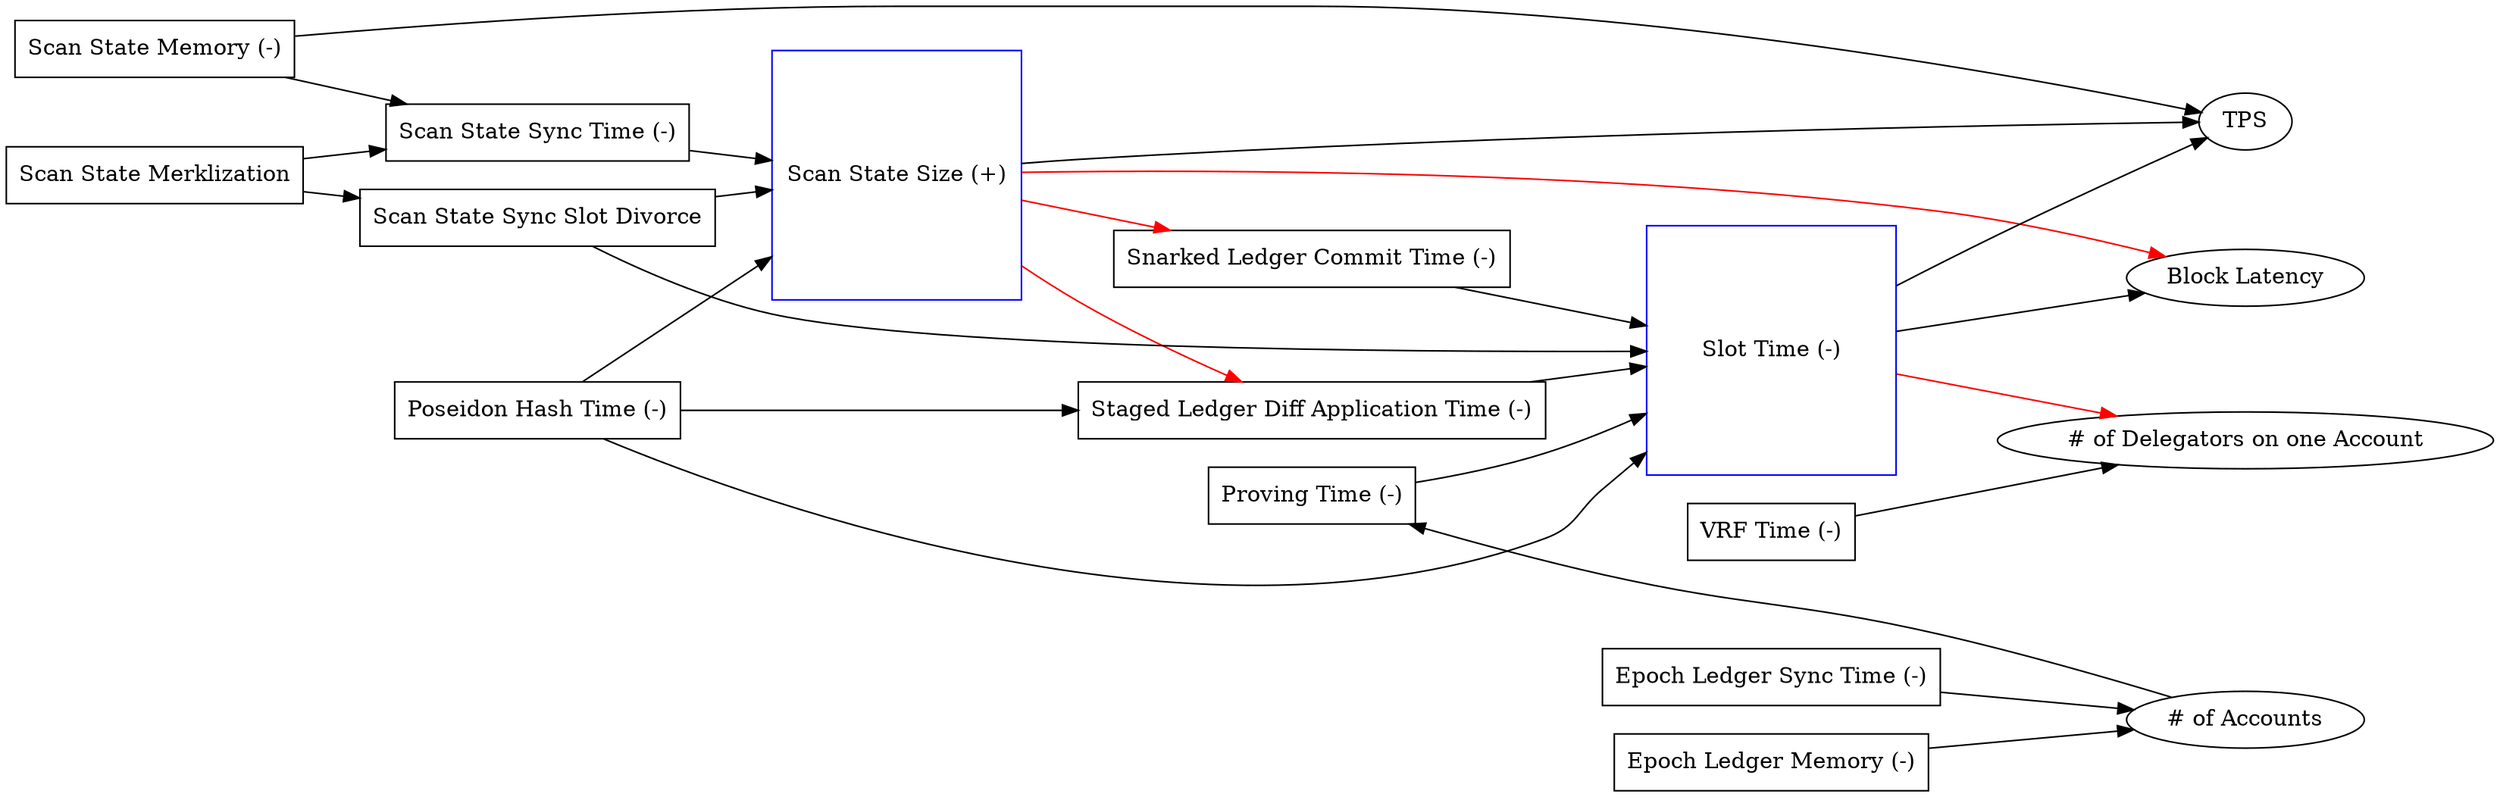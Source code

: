 digraph G {
  rankdir=LR;

  // Protocol Aspects
  {
    node [color=blue, shape=square, width=2.2, fixedsize=true];
    ScanSize [label="Scan State Size (+)"];
    SlotTime [label="Slot Time (-)"];
  }

  // Actionable Dependencies
  {
    node [shape=rectangle];
    ScanMerkle [label="Scan State Merklization"];
    ELSync [label="Epoch Ledger Sync Time (-)"];
    ELMem [label="Epoch Ledger Memory (-)"];
    StLDiffApp [label="Staged Ledger Diff Application Time (-)"];
    SnLCommit [label="Snarked Ledger Commit Time (-)"];
    ProvingTime [label="Proving Time (-)"];
    ScanSyncTime [label="Scan State Sync Time (-)"];
    ScanMem [label="Scan State Memory (-)"];
    ScanSyncSlotDivorce [label="Scan State Sync Slot Divorce"];
    HashTime [label="Poseidon Hash Time (-)"];
    VRFTime [label="VRF Time (-)"];
  }

  // Goals
  {
    rank=same;
    node [shape=oval];
    NumAccs [label="# of Accounts"];
    TPS [label="TPS"];
    Latency [label="Block Latency"];
    Delegation [label="# of Delegators on one Account"];
  };

  // Positive Arcs
  {
    edge [color=black];
    ScanMerkle -> {ScanSyncTime, ScanSyncSlotDivorce};
    ScanMem -> ScanSyncTime;
    {ScanSyncTime, ScanSyncSlotDivorce, HashTime} -> ScanSize
    NumAccs -> ProvingTime [constraint=false];
    {StLDiffApp, ScanSyncSlotDivorce, SnLCommit, HashTime, ProvingTime} -> SlotTime;
    HashTime -> StLDiffApp;
    {ELSync, ELMem} -> NumAccs;
    {ScanSize, ScanMem, SlotTime} -> TPS;
    SlotTime -> Latency;
    VRFTime -> Delegation;
  }

  // Negative Arcs
  {
    edge [color=red];
    ScanSize -> {SnLCommit, StLDiffApp, Latency};
    SlotTime -> Delegation;
  }
}
